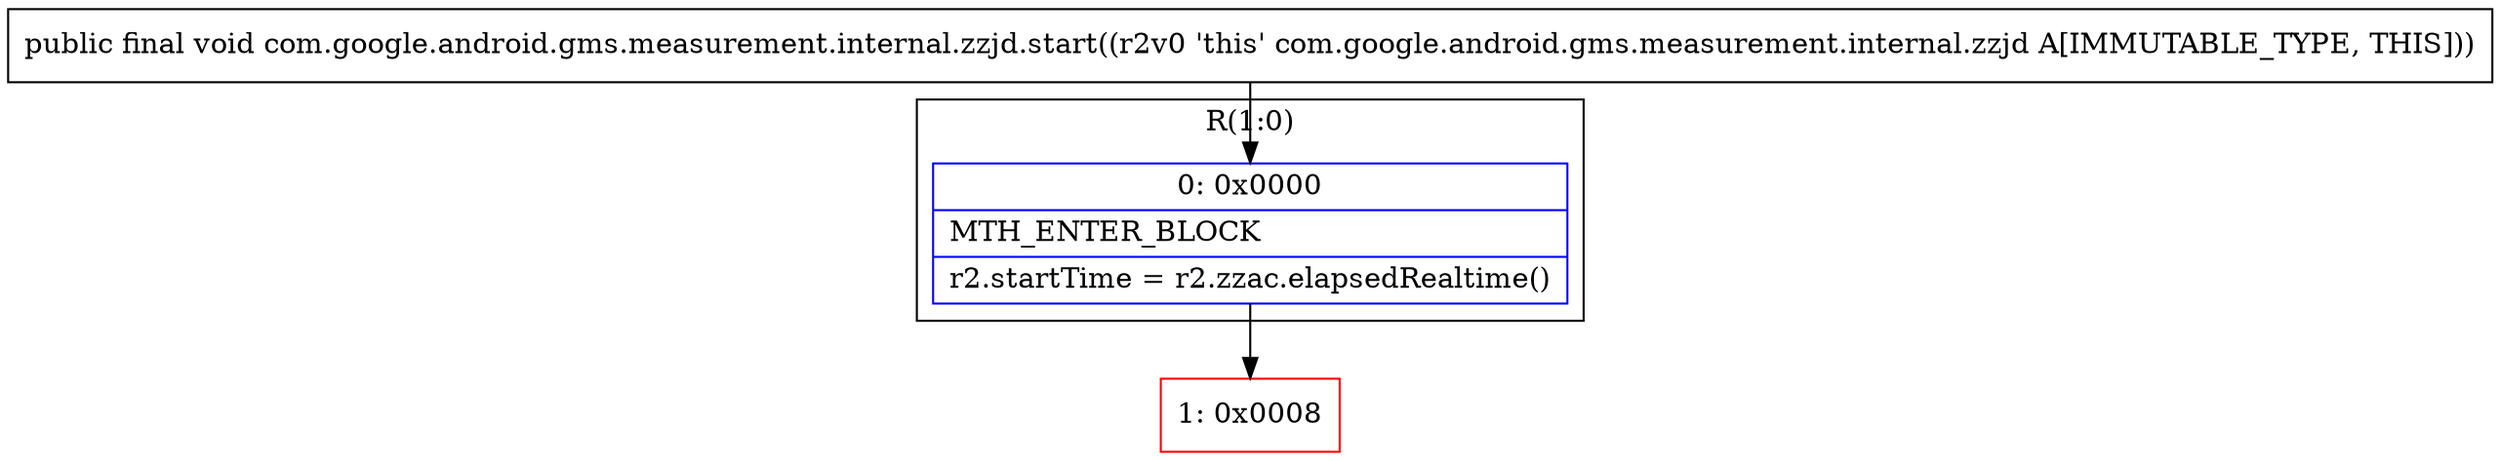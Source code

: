 digraph "CFG forcom.google.android.gms.measurement.internal.zzjd.start()V" {
subgraph cluster_Region_610486345 {
label = "R(1:0)";
node [shape=record,color=blue];
Node_0 [shape=record,label="{0\:\ 0x0000|MTH_ENTER_BLOCK\l|r2.startTime = r2.zzac.elapsedRealtime()\l}"];
}
Node_1 [shape=record,color=red,label="{1\:\ 0x0008}"];
MethodNode[shape=record,label="{public final void com.google.android.gms.measurement.internal.zzjd.start((r2v0 'this' com.google.android.gms.measurement.internal.zzjd A[IMMUTABLE_TYPE, THIS])) }"];
MethodNode -> Node_0;
Node_0 -> Node_1;
}

